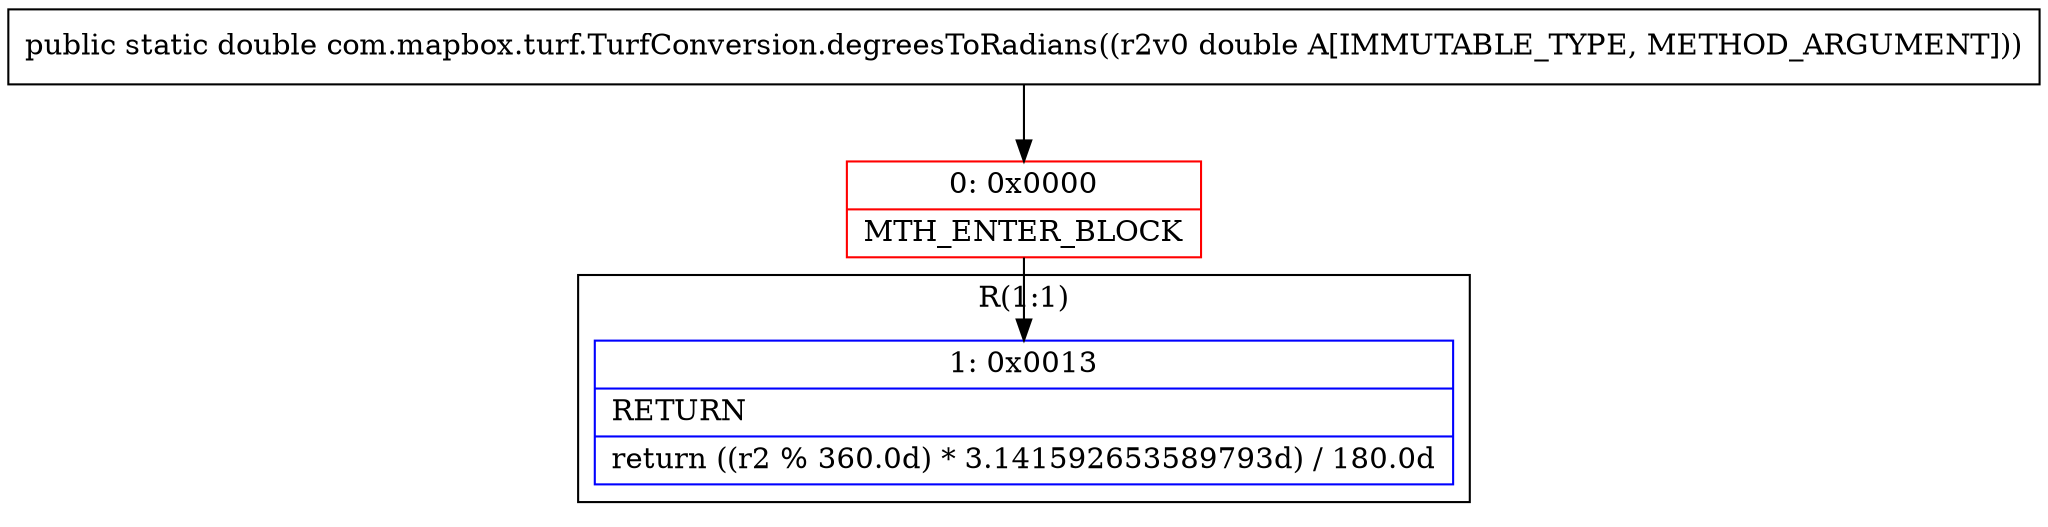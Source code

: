 digraph "CFG forcom.mapbox.turf.TurfConversion.degreesToRadians(D)D" {
subgraph cluster_Region_89256585 {
label = "R(1:1)";
node [shape=record,color=blue];
Node_1 [shape=record,label="{1\:\ 0x0013|RETURN\l|return ((r2 % 360.0d) * 3.141592653589793d) \/ 180.0d\l}"];
}
Node_0 [shape=record,color=red,label="{0\:\ 0x0000|MTH_ENTER_BLOCK\l}"];
MethodNode[shape=record,label="{public static double com.mapbox.turf.TurfConversion.degreesToRadians((r2v0 double A[IMMUTABLE_TYPE, METHOD_ARGUMENT])) }"];
MethodNode -> Node_0;
Node_0 -> Node_1;
}

